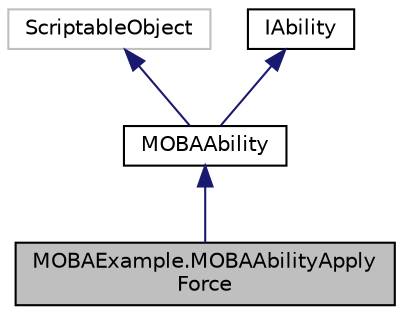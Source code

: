 digraph "MOBAExample.MOBAAbilityApplyForce"
{
 // LATEX_PDF_SIZE
  edge [fontname="Helvetica",fontsize="10",labelfontname="Helvetica",labelfontsize="10"];
  node [fontname="Helvetica",fontsize="10",shape=record];
  Node1 [label="MOBAExample.MOBAAbilityApply\lForce",height=0.2,width=0.4,color="black", fillcolor="grey75", style="filled", fontcolor="black",tooltip="Adds instant force to attached Rigidbody"];
  Node2 -> Node1 [dir="back",color="midnightblue",fontsize="10",style="solid",fontname="Helvetica"];
  Node2 [label="MOBAAbility",height=0.2,width=0.4,color="black", fillcolor="white", style="filled",URL="$classMOBAExample_1_1MOBAAbility.html",tooltip=" "];
  Node3 -> Node2 [dir="back",color="midnightblue",fontsize="10",style="solid",fontname="Helvetica"];
  Node3 [label="ScriptableObject",height=0.2,width=0.4,color="grey75", fillcolor="white", style="filled",tooltip=" "];
  Node4 -> Node2 [dir="back",color="midnightblue",fontsize="10",style="solid",fontname="Helvetica"];
  Node4 [label="IAbility",height=0.2,width=0.4,color="black", fillcolor="white", style="filled",URL="$interfaceLEGS_1_1Abilities_1_1IAbility.html",tooltip="An activateable script that modifies a character or the world in some form"];
}
